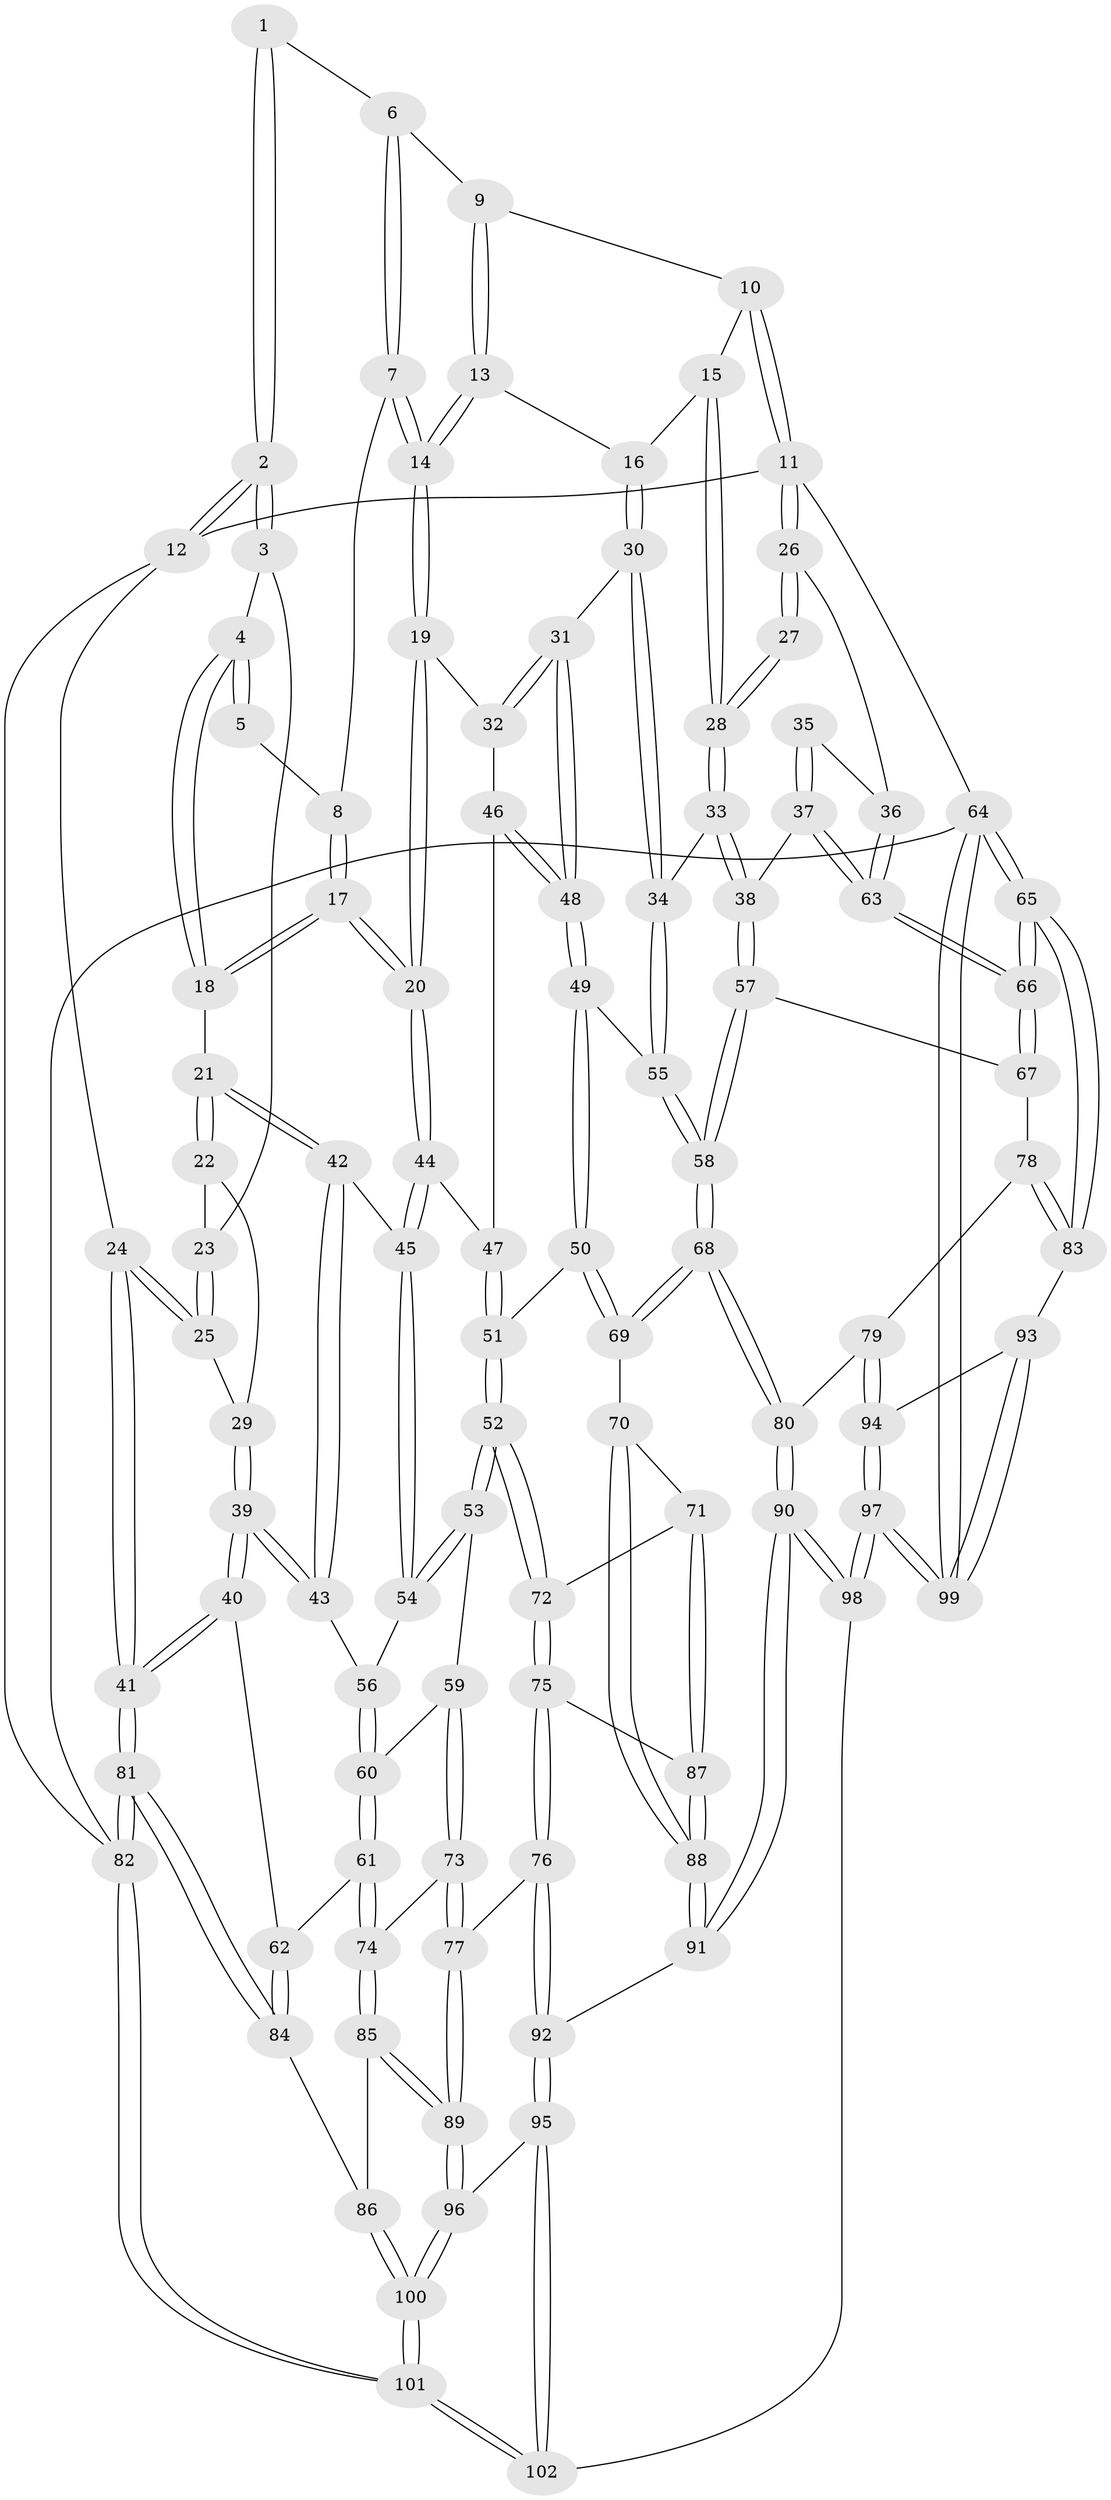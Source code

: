 // coarse degree distribution, {3: 0.6078431372549019, 4: 0.2549019607843137, 5: 0.058823529411764705, 2: 0.058823529411764705, 6: 0.0196078431372549}
// Generated by graph-tools (version 1.1) at 2025/54/03/04/25 22:54:25]
// undirected, 102 vertices, 252 edges
graph export_dot {
  node [color=gray90,style=filled];
  1 [pos="+0.26972267879339423+0"];
  2 [pos="+0+0"];
  3 [pos="+0.12131406448918838+0.06285442877650535"];
  4 [pos="+0.20499180638314998+0.08560982147165742"];
  5 [pos="+0.22918698867669704+0.019352316881039038"];
  6 [pos="+0.45460784627726575+0"];
  7 [pos="+0.4167731643804471+0.0253305252384061"];
  8 [pos="+0.41589492591532756+0.02632761605313853"];
  9 [pos="+0.60484632501285+0"];
  10 [pos="+1+0"];
  11 [pos="+1+0"];
  12 [pos="+0+0"];
  13 [pos="+0.6697563106476245+0.12968746553674157"];
  14 [pos="+0.5721525822279461+0.18046686156182656"];
  15 [pos="+0.8501593296593954+0.11659314514572175"];
  16 [pos="+0.6808135104899197+0.1335444931682352"];
  17 [pos="+0.30486486056586704+0.17116873373186733"];
  18 [pos="+0.28339233044790335+0.1666456453213968"];
  19 [pos="+0.5612325827168603+0.2048016308437561"];
  20 [pos="+0.3681708418884967+0.29248839214401434"];
  21 [pos="+0.19376092263646968+0.21324551798077532"];
  22 [pos="+0.14411174819005967+0.20317629335337017"];
  23 [pos="+0.09944402055056326+0.16399622804574926"];
  24 [pos="+0+0.18909151602579194"];
  25 [pos="+0.026899926337626407+0.19265730333016395"];
  26 [pos="+1+0.22511861436488834"];
  27 [pos="+0.9103851884152215+0.16360874896222727"];
  28 [pos="+0.8592064244004337+0.1371885477962761"];
  29 [pos="+0.09318510797744899+0.24818793061327266"];
  30 [pos="+0.7503743833968608+0.34938307259769436"];
  31 [pos="+0.707497020620452+0.357967013657766"];
  32 [pos="+0.5842887542293975+0.2708820902764464"];
  33 [pos="+0.8388170100538139+0.3578223758539842"];
  34 [pos="+0.7652267743845791+0.35352407990138685"];
  35 [pos="+0.9568179971937484+0.2374436195225424"];
  36 [pos="+1+0.25446845459327266"];
  37 [pos="+0.8951559956545044+0.39870854661224303"];
  38 [pos="+0.8934862113875314+0.3989628313152772"];
  39 [pos="+0.09584982274945641+0.3956690812775853"];
  40 [pos="+0+0.47679964783340273"];
  41 [pos="+0+0.4702231790207872"];
  42 [pos="+0.169886061633594+0.27757066914366685"];
  43 [pos="+0.09973760359017451+0.39468163091650066"];
  44 [pos="+0.36777703153744457+0.2966411530658593"];
  45 [pos="+0.3405989133700881+0.34308700879208665"];
  46 [pos="+0.5560319400755999+0.34225243545642875"];
  47 [pos="+0.49178999692792374+0.3737406644096571"];
  48 [pos="+0.6274381728952853+0.4295892888647888"];
  49 [pos="+0.5962171836590731+0.4954096230220487"];
  50 [pos="+0.5726397923100426+0.51059906063887"];
  51 [pos="+0.5346086733814878+0.5145713942556226"];
  52 [pos="+0.4761145006904799+0.5504468154847777"];
  53 [pos="+0.41899781885612425+0.5347792526124596"];
  54 [pos="+0.31498678596302015+0.39448346420968"];
  55 [pos="+0.7126197678320614+0.5260010840519077"];
  56 [pos="+0.27131951141477845+0.4117451048445637"];
  57 [pos="+0.8575053989776247+0.5347276929664235"];
  58 [pos="+0.7834550669173124+0.5830777840250808"];
  59 [pos="+0.3365992129901159+0.5957060991439987"];
  60 [pos="+0.23658725211658044+0.564059184182484"];
  61 [pos="+0.13599617806200526+0.6296912903977144"];
  62 [pos="+0.13440006385889697+0.6296723284212292"];
  63 [pos="+1+0.39527200690295083"];
  64 [pos="+1+1"];
  65 [pos="+1+0.7295314215371703"];
  66 [pos="+1+0.6682547665749655"];
  67 [pos="+0.9253329738237556+0.596889126507575"];
  68 [pos="+0.7299416188522739+0.7239349976043264"];
  69 [pos="+0.6835194925823741+0.7049665106115951"];
  70 [pos="+0.6209333648566682+0.7085506408397009"];
  71 [pos="+0.5959394167424102+0.7083900123820895"];
  72 [pos="+0.48625152460207116+0.6761166786914538"];
  73 [pos="+0.3164063440863944+0.7184929799675062"];
  74 [pos="+0.27462825743457037+0.7205982936334611"];
  75 [pos="+0.4295167207386054+0.7508584940043151"];
  76 [pos="+0.40228917647674894+0.7653059895784682"];
  77 [pos="+0.38905613358829116+0.7656793524669693"];
  78 [pos="+0.8985749499985912+0.687341473871044"];
  79 [pos="+0.7421232517867671+0.7315948746808606"];
  80 [pos="+0.7322285565845889+0.7286042988606536"];
  81 [pos="+0+0.8452239198268574"];
  82 [pos="+0+1"];
  83 [pos="+0.9967925259193531+0.771469942101354"];
  84 [pos="+0.0872735316709651+0.816880725884744"];
  85 [pos="+0.20798395493349256+0.8256810282788986"];
  86 [pos="+0.12057733406648868+0.8451576038165894"];
  87 [pos="+0.5356303252758098+0.8150937355708059"];
  88 [pos="+0.5550862120213613+0.843543451526648"];
  89 [pos="+0.3080974575222432+0.895521864046352"];
  90 [pos="+0.6516541044389357+0.9483008938121178"];
  91 [pos="+0.5837733955793404+0.8945754776725079"];
  92 [pos="+0.44937864755279083+0.8784047581628968"];
  93 [pos="+0.903555173075159+0.8249742341863301"];
  94 [pos="+0.8852728160074592+0.8256235982523079"];
  95 [pos="+0.3964349226883285+0.9974923304259554"];
  96 [pos="+0.30811428762699117+0.8957205355885651"];
  97 [pos="+0.6976495541711228+1"];
  98 [pos="+0.6922602487562078+1"];
  99 [pos="+1+1"];
  100 [pos="+0.1486690835867474+1"];
  101 [pos="+0.07315142273719562+1"];
  102 [pos="+0.45395250147229327+1"];
  1 -- 2;
  1 -- 2;
  1 -- 6;
  2 -- 3;
  2 -- 3;
  2 -- 12;
  2 -- 12;
  3 -- 4;
  3 -- 23;
  4 -- 5;
  4 -- 5;
  4 -- 18;
  4 -- 18;
  5 -- 8;
  6 -- 7;
  6 -- 7;
  6 -- 9;
  7 -- 8;
  7 -- 14;
  7 -- 14;
  8 -- 17;
  8 -- 17;
  9 -- 10;
  9 -- 13;
  9 -- 13;
  10 -- 11;
  10 -- 11;
  10 -- 15;
  11 -- 12;
  11 -- 26;
  11 -- 26;
  11 -- 64;
  12 -- 24;
  12 -- 82;
  13 -- 14;
  13 -- 14;
  13 -- 16;
  14 -- 19;
  14 -- 19;
  15 -- 16;
  15 -- 28;
  15 -- 28;
  16 -- 30;
  16 -- 30;
  17 -- 18;
  17 -- 18;
  17 -- 20;
  17 -- 20;
  18 -- 21;
  19 -- 20;
  19 -- 20;
  19 -- 32;
  20 -- 44;
  20 -- 44;
  21 -- 22;
  21 -- 22;
  21 -- 42;
  21 -- 42;
  22 -- 23;
  22 -- 29;
  23 -- 25;
  23 -- 25;
  24 -- 25;
  24 -- 25;
  24 -- 41;
  24 -- 41;
  25 -- 29;
  26 -- 27;
  26 -- 27;
  26 -- 36;
  27 -- 28;
  27 -- 28;
  28 -- 33;
  28 -- 33;
  29 -- 39;
  29 -- 39;
  30 -- 31;
  30 -- 34;
  30 -- 34;
  31 -- 32;
  31 -- 32;
  31 -- 48;
  31 -- 48;
  32 -- 46;
  33 -- 34;
  33 -- 38;
  33 -- 38;
  34 -- 55;
  34 -- 55;
  35 -- 36;
  35 -- 37;
  35 -- 37;
  36 -- 63;
  36 -- 63;
  37 -- 38;
  37 -- 63;
  37 -- 63;
  38 -- 57;
  38 -- 57;
  39 -- 40;
  39 -- 40;
  39 -- 43;
  39 -- 43;
  40 -- 41;
  40 -- 41;
  40 -- 62;
  41 -- 81;
  41 -- 81;
  42 -- 43;
  42 -- 43;
  42 -- 45;
  43 -- 56;
  44 -- 45;
  44 -- 45;
  44 -- 47;
  45 -- 54;
  45 -- 54;
  46 -- 47;
  46 -- 48;
  46 -- 48;
  47 -- 51;
  47 -- 51;
  48 -- 49;
  48 -- 49;
  49 -- 50;
  49 -- 50;
  49 -- 55;
  50 -- 51;
  50 -- 69;
  50 -- 69;
  51 -- 52;
  51 -- 52;
  52 -- 53;
  52 -- 53;
  52 -- 72;
  52 -- 72;
  53 -- 54;
  53 -- 54;
  53 -- 59;
  54 -- 56;
  55 -- 58;
  55 -- 58;
  56 -- 60;
  56 -- 60;
  57 -- 58;
  57 -- 58;
  57 -- 67;
  58 -- 68;
  58 -- 68;
  59 -- 60;
  59 -- 73;
  59 -- 73;
  60 -- 61;
  60 -- 61;
  61 -- 62;
  61 -- 74;
  61 -- 74;
  62 -- 84;
  62 -- 84;
  63 -- 66;
  63 -- 66;
  64 -- 65;
  64 -- 65;
  64 -- 99;
  64 -- 99;
  64 -- 82;
  65 -- 66;
  65 -- 66;
  65 -- 83;
  65 -- 83;
  66 -- 67;
  66 -- 67;
  67 -- 78;
  68 -- 69;
  68 -- 69;
  68 -- 80;
  68 -- 80;
  69 -- 70;
  70 -- 71;
  70 -- 88;
  70 -- 88;
  71 -- 72;
  71 -- 87;
  71 -- 87;
  72 -- 75;
  72 -- 75;
  73 -- 74;
  73 -- 77;
  73 -- 77;
  74 -- 85;
  74 -- 85;
  75 -- 76;
  75 -- 76;
  75 -- 87;
  76 -- 77;
  76 -- 92;
  76 -- 92;
  77 -- 89;
  77 -- 89;
  78 -- 79;
  78 -- 83;
  78 -- 83;
  79 -- 80;
  79 -- 94;
  79 -- 94;
  80 -- 90;
  80 -- 90;
  81 -- 82;
  81 -- 82;
  81 -- 84;
  81 -- 84;
  82 -- 101;
  82 -- 101;
  83 -- 93;
  84 -- 86;
  85 -- 86;
  85 -- 89;
  85 -- 89;
  86 -- 100;
  86 -- 100;
  87 -- 88;
  87 -- 88;
  88 -- 91;
  88 -- 91;
  89 -- 96;
  89 -- 96;
  90 -- 91;
  90 -- 91;
  90 -- 98;
  90 -- 98;
  91 -- 92;
  92 -- 95;
  92 -- 95;
  93 -- 94;
  93 -- 99;
  93 -- 99;
  94 -- 97;
  94 -- 97;
  95 -- 96;
  95 -- 102;
  95 -- 102;
  96 -- 100;
  96 -- 100;
  97 -- 98;
  97 -- 98;
  97 -- 99;
  97 -- 99;
  98 -- 102;
  100 -- 101;
  100 -- 101;
  101 -- 102;
  101 -- 102;
}
